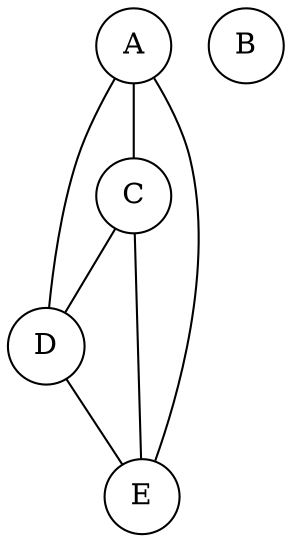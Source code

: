 Graph G044 {
  A [shape=circle];
  B [shape=circle];
  C [shape=circle];
  D [shape=circle];
  E [shape=circle];
  A -- C;
  A -- D;
  A -- E;
  C -- D;
  C -- E;
  D -- E;
}
